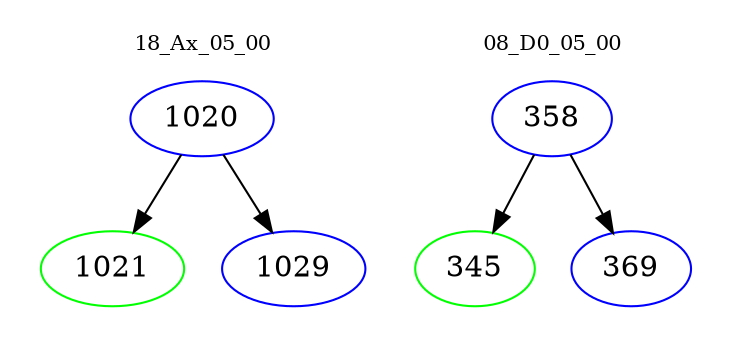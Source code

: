 digraph{
subgraph cluster_0 {
color = white
label = "18_Ax_05_00";
fontsize=10;
T0_1020 [label="1020", color="blue"]
T0_1020 -> T0_1021 [color="black"]
T0_1021 [label="1021", color="green"]
T0_1020 -> T0_1029 [color="black"]
T0_1029 [label="1029", color="blue"]
}
subgraph cluster_1 {
color = white
label = "08_D0_05_00";
fontsize=10;
T1_358 [label="358", color="blue"]
T1_358 -> T1_345 [color="black"]
T1_345 [label="345", color="green"]
T1_358 -> T1_369 [color="black"]
T1_369 [label="369", color="blue"]
}
}
